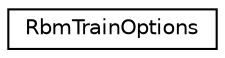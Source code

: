 digraph "Graphical Class Hierarchy"
{
  edge [fontname="Helvetica",fontsize="10",labelfontname="Helvetica",labelfontsize="10"];
  node [fontname="Helvetica",fontsize="10",shape=record];
  rankdir="LR";
  Node0 [label="RbmTrainOptions",height=0.2,width=0.4,color="black", fillcolor="white", style="filled",URL="$structkaldi_1_1nnet1_1_1RbmTrainOptions.html"];
}

